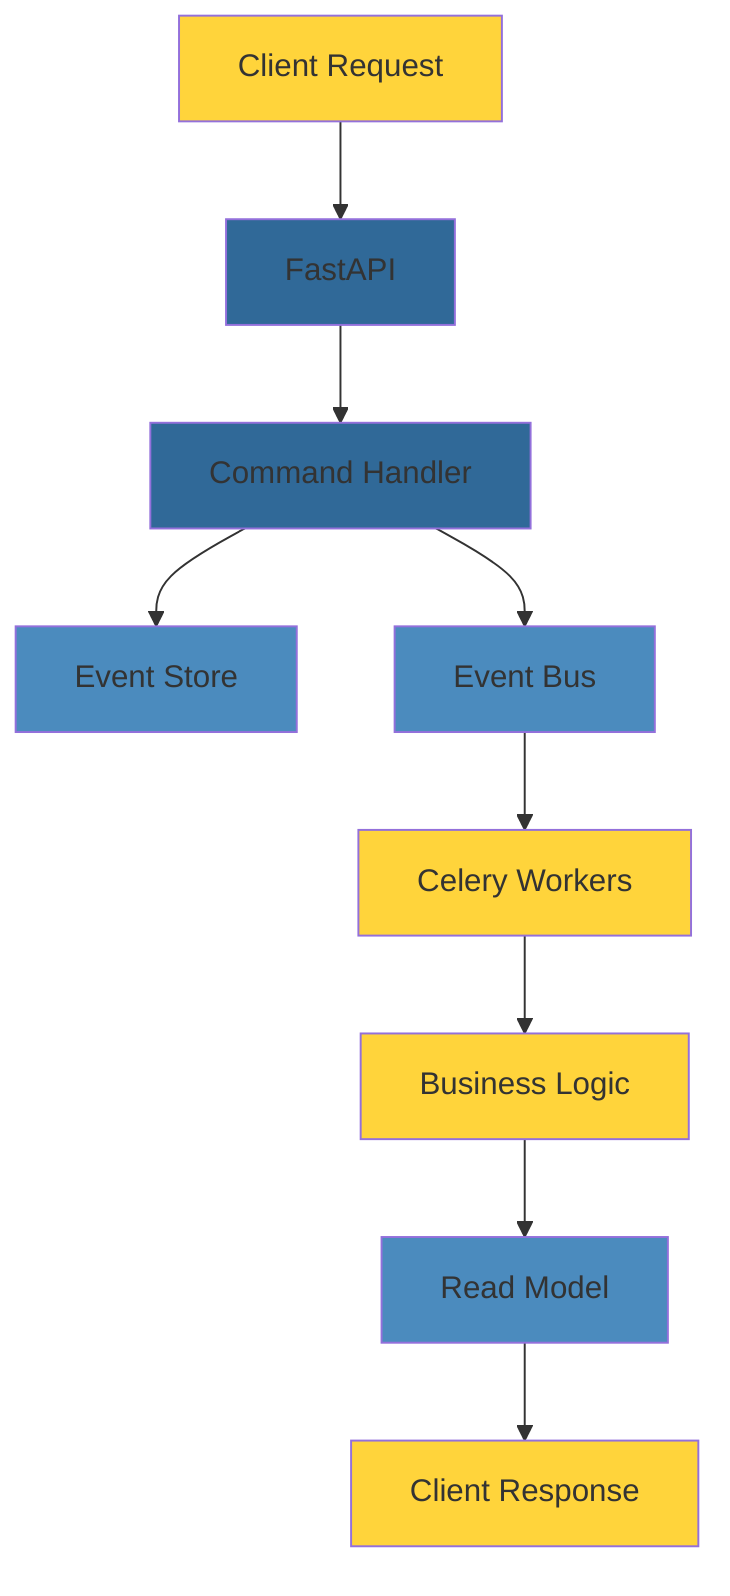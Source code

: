 graph TD
    A[Client Request] --> B[FastAPI]
    B --> C[Command Handler]
    C --> D[Event Store]
    C --> E[Event Bus]
    E --> F[Celery Workers]
    F --> G[Business Logic]
    G --> H[Read Model]
    H --> I[Client Response]
    
    style A fill:#FFD43B
    style B fill:#306998
    style C fill:#306998
    style D fill:#4B8BBE
    style E fill:#4B8BBE
    style F fill:#FFD43B
    style G fill:#FFD43B
    style H fill:#4B8BBE
    style I fill:#FFD43B